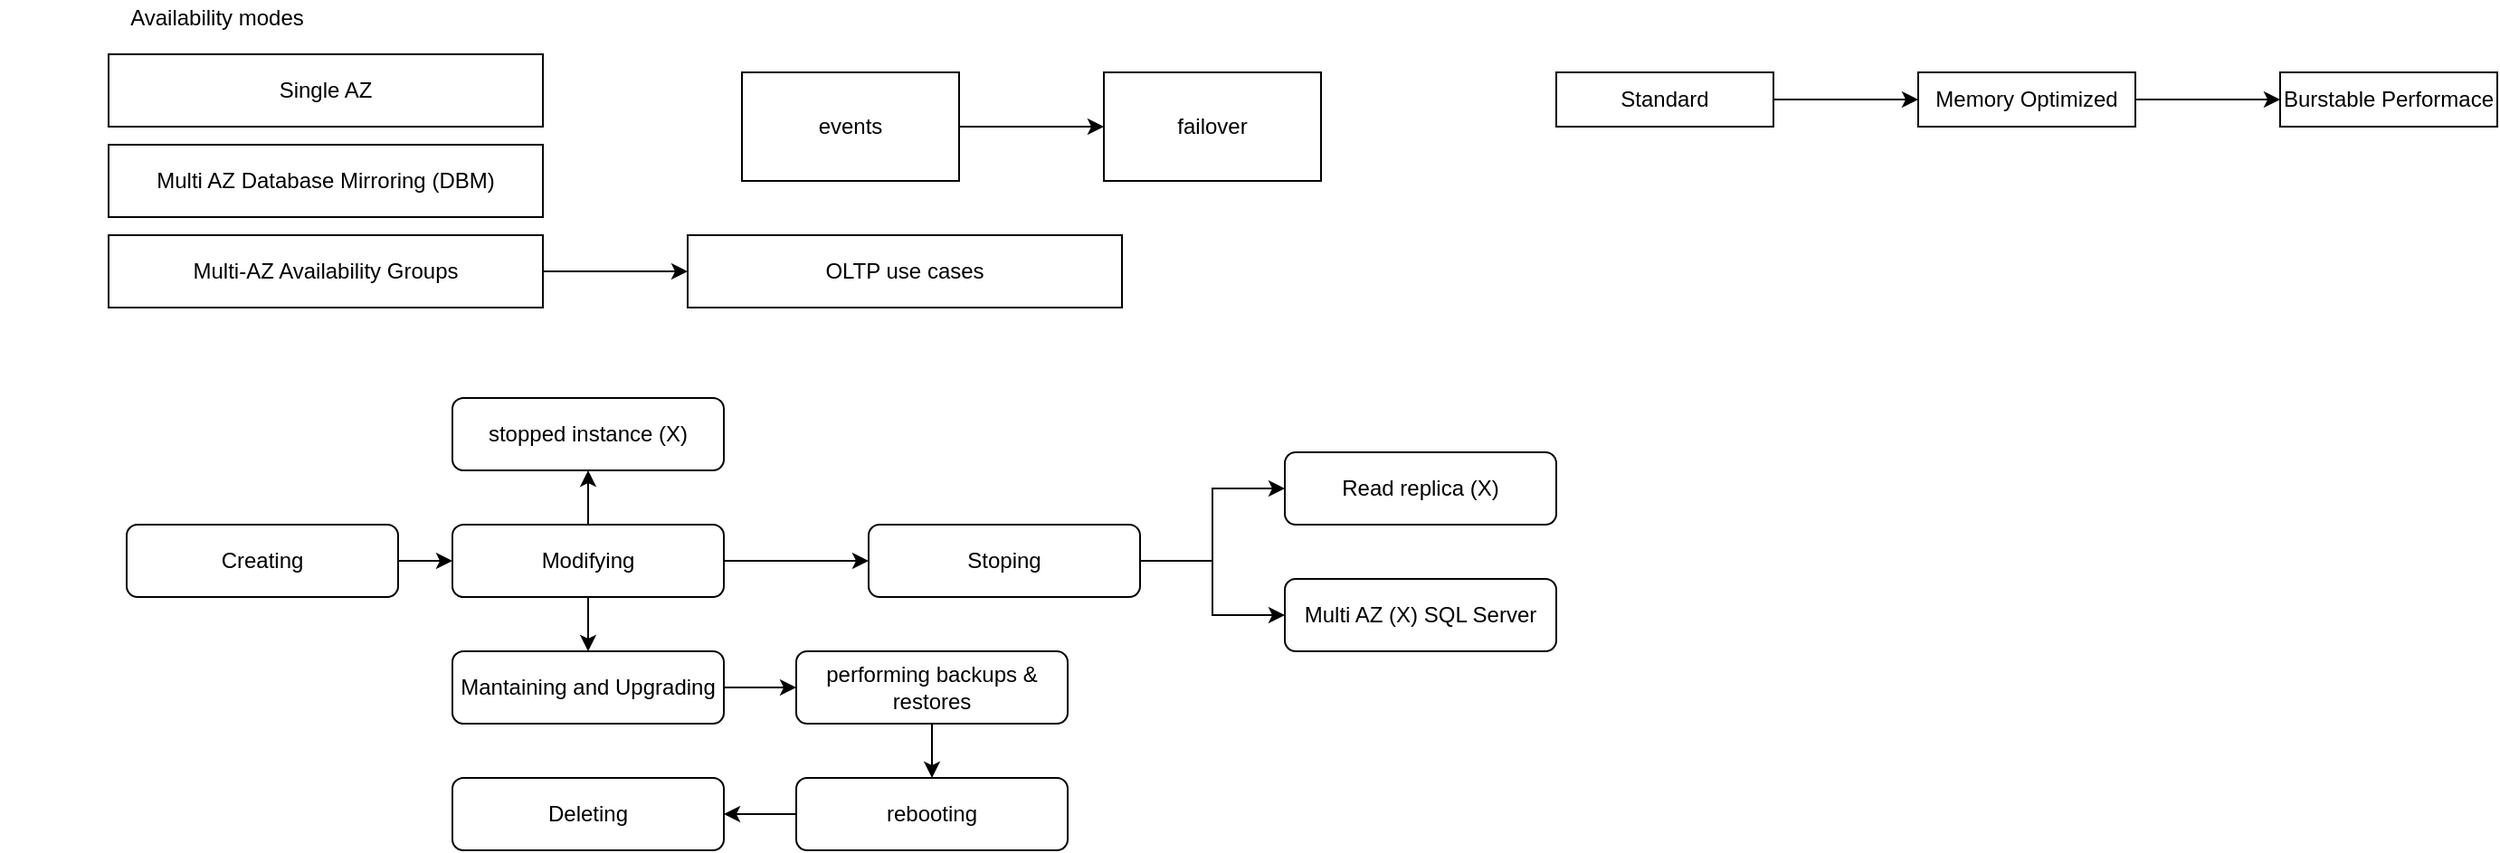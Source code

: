 <mxfile version="13.3.1" type="device"><diagram id="tKaZdCuyK-N6PWrlgJS-" name="concepts"><mxGraphModel dx="1108" dy="510" grid="1" gridSize="10" guides="1" tooltips="1" connect="1" arrows="1" fold="1" page="1" pageScale="1" pageWidth="1654" pageHeight="1169" math="0" shadow="0"><root><mxCell id="0"/><mxCell id="1" parent="0"/><mxCell id="BmMweMehn0iGgclf-4c--1" value="Availability modes" style="text;html=1;strokeColor=none;fillColor=none;align=center;verticalAlign=middle;whiteSpace=wrap;rounded=0;" vertex="1" parent="1"><mxGeometry x="100" y="50" width="240" height="20" as="geometry"/></mxCell><mxCell id="BmMweMehn0iGgclf-4c--2" value="Single AZ" style="rounded=0;whiteSpace=wrap;html=1;" vertex="1" parent="1"><mxGeometry x="160" y="80" width="240" height="40" as="geometry"/></mxCell><mxCell id="BmMweMehn0iGgclf-4c--3" value="Multi AZ Database Mirroring (DBM)" style="rounded=0;whiteSpace=wrap;html=1;" vertex="1" parent="1"><mxGeometry x="160" y="130" width="240" height="40" as="geometry"/></mxCell><mxCell id="BmMweMehn0iGgclf-4c--15" value="" style="edgeStyle=orthogonalEdgeStyle;rounded=0;orthogonalLoop=1;jettySize=auto;html=1;" edge="1" parent="1" source="BmMweMehn0iGgclf-4c--4" target="BmMweMehn0iGgclf-4c--14"><mxGeometry relative="1" as="geometry"/></mxCell><mxCell id="BmMweMehn0iGgclf-4c--4" value="Multi-AZ Availability Groups" style="rounded=0;whiteSpace=wrap;html=1;" vertex="1" parent="1"><mxGeometry x="160" y="180" width="240" height="40" as="geometry"/></mxCell><mxCell id="BmMweMehn0iGgclf-4c--14" value="OLTP use cases" style="rounded=0;whiteSpace=wrap;html=1;" vertex="1" parent="1"><mxGeometry x="480" y="180" width="240" height="40" as="geometry"/></mxCell><mxCell id="BmMweMehn0iGgclf-4c--8" value="" style="edgeStyle=orthogonalEdgeStyle;rounded=0;orthogonalLoop=1;jettySize=auto;html=1;" edge="1" parent="1" source="BmMweMehn0iGgclf-4c--6" target="BmMweMehn0iGgclf-4c--7"><mxGeometry relative="1" as="geometry"/></mxCell><mxCell id="BmMweMehn0iGgclf-4c--6" value="events" style="rounded=0;whiteSpace=wrap;html=1;" vertex="1" parent="1"><mxGeometry x="510" y="90" width="120" height="60" as="geometry"/></mxCell><mxCell id="BmMweMehn0iGgclf-4c--7" value="failover" style="rounded=0;whiteSpace=wrap;html=1;" vertex="1" parent="1"><mxGeometry x="710" y="90" width="120" height="60" as="geometry"/></mxCell><mxCell id="BmMweMehn0iGgclf-4c--11" value="" style="edgeStyle=orthogonalEdgeStyle;rounded=0;orthogonalLoop=1;jettySize=auto;html=1;" edge="1" parent="1" source="BmMweMehn0iGgclf-4c--9" target="BmMweMehn0iGgclf-4c--10"><mxGeometry relative="1" as="geometry"/></mxCell><mxCell id="BmMweMehn0iGgclf-4c--9" value="Standard" style="rounded=0;whiteSpace=wrap;html=1;" vertex="1" parent="1"><mxGeometry x="960" y="90" width="120" height="30" as="geometry"/></mxCell><mxCell id="BmMweMehn0iGgclf-4c--13" value="" style="edgeStyle=orthogonalEdgeStyle;rounded=0;orthogonalLoop=1;jettySize=auto;html=1;" edge="1" parent="1" source="BmMweMehn0iGgclf-4c--10" target="BmMweMehn0iGgclf-4c--12"><mxGeometry relative="1" as="geometry"/></mxCell><mxCell id="BmMweMehn0iGgclf-4c--10" value="Memory Optimized" style="rounded=0;whiteSpace=wrap;html=1;" vertex="1" parent="1"><mxGeometry x="1160" y="90" width="120" height="30" as="geometry"/></mxCell><mxCell id="BmMweMehn0iGgclf-4c--12" value="Burstable Performace" style="rounded=0;whiteSpace=wrap;html=1;" vertex="1" parent="1"><mxGeometry x="1360" y="90" width="120" height="30" as="geometry"/></mxCell><mxCell id="BmMweMehn0iGgclf-4c--18" value="" style="edgeStyle=orthogonalEdgeStyle;rounded=0;orthogonalLoop=1;jettySize=auto;html=1;" edge="1" parent="1" source="BmMweMehn0iGgclf-4c--16" target="BmMweMehn0iGgclf-4c--17"><mxGeometry relative="1" as="geometry"/></mxCell><mxCell id="BmMweMehn0iGgclf-4c--16" value="Creating" style="shape=ext;rounded=1;html=1;whiteSpace=wrap;" vertex="1" parent="1"><mxGeometry x="170" y="340" width="150" height="40" as="geometry"/></mxCell><mxCell id="BmMweMehn0iGgclf-4c--20" value="" style="edgeStyle=orthogonalEdgeStyle;rounded=0;orthogonalLoop=1;jettySize=auto;html=1;" edge="1" parent="1" source="BmMweMehn0iGgclf-4c--17" target="BmMweMehn0iGgclf-4c--19"><mxGeometry relative="1" as="geometry"/></mxCell><mxCell id="BmMweMehn0iGgclf-4c--28" value="" style="edgeStyle=orthogonalEdgeStyle;rounded=0;orthogonalLoop=1;jettySize=auto;html=1;" edge="1" parent="1" source="BmMweMehn0iGgclf-4c--17" target="BmMweMehn0iGgclf-4c--27"><mxGeometry relative="1" as="geometry"/></mxCell><mxCell id="BmMweMehn0iGgclf-4c--34" value="" style="edgeStyle=orthogonalEdgeStyle;rounded=0;orthogonalLoop=1;jettySize=auto;html=1;" edge="1" parent="1" source="BmMweMehn0iGgclf-4c--17" target="BmMweMehn0iGgclf-4c--33"><mxGeometry relative="1" as="geometry"/></mxCell><mxCell id="BmMweMehn0iGgclf-4c--17" value="Modifying" style="shape=ext;rounded=1;html=1;whiteSpace=wrap;" vertex="1" parent="1"><mxGeometry x="350" y="340" width="150" height="40" as="geometry"/></mxCell><mxCell id="BmMweMehn0iGgclf-4c--33" value="stopped instance (X)" style="shape=ext;rounded=1;html=1;whiteSpace=wrap;" vertex="1" parent="1"><mxGeometry x="350" y="270" width="150" height="40" as="geometry"/></mxCell><mxCell id="BmMweMehn0iGgclf-4c--30" value="" style="edgeStyle=orthogonalEdgeStyle;rounded=0;orthogonalLoop=1;jettySize=auto;html=1;" edge="1" parent="1" source="BmMweMehn0iGgclf-4c--27" target="BmMweMehn0iGgclf-4c--29"><mxGeometry relative="1" as="geometry"/></mxCell><mxCell id="BmMweMehn0iGgclf-4c--32" style="edgeStyle=orthogonalEdgeStyle;rounded=0;orthogonalLoop=1;jettySize=auto;html=1;" edge="1" parent="1" source="BmMweMehn0iGgclf-4c--27" target="BmMweMehn0iGgclf-4c--31"><mxGeometry relative="1" as="geometry"/></mxCell><mxCell id="BmMweMehn0iGgclf-4c--27" value="Stoping" style="shape=ext;rounded=1;html=1;whiteSpace=wrap;" vertex="1" parent="1"><mxGeometry x="580" y="340" width="150" height="40" as="geometry"/></mxCell><mxCell id="BmMweMehn0iGgclf-4c--29" value="Read replica (X)" style="shape=ext;rounded=1;html=1;whiteSpace=wrap;" vertex="1" parent="1"><mxGeometry x="810" y="300" width="150" height="40" as="geometry"/></mxCell><mxCell id="BmMweMehn0iGgclf-4c--22" value="" style="edgeStyle=orthogonalEdgeStyle;rounded=0;orthogonalLoop=1;jettySize=auto;html=1;" edge="1" parent="1" source="BmMweMehn0iGgclf-4c--19" target="BmMweMehn0iGgclf-4c--21"><mxGeometry relative="1" as="geometry"/></mxCell><mxCell id="BmMweMehn0iGgclf-4c--19" value="Mantaining and Upgrading" style="shape=ext;rounded=1;html=1;whiteSpace=wrap;" vertex="1" parent="1"><mxGeometry x="350" y="410" width="150" height="40" as="geometry"/></mxCell><mxCell id="BmMweMehn0iGgclf-4c--24" value="" style="edgeStyle=orthogonalEdgeStyle;rounded=0;orthogonalLoop=1;jettySize=auto;html=1;" edge="1" parent="1" source="BmMweMehn0iGgclf-4c--21" target="BmMweMehn0iGgclf-4c--23"><mxGeometry relative="1" as="geometry"/></mxCell><mxCell id="BmMweMehn0iGgclf-4c--21" value="performing backups &amp;amp; restores" style="shape=ext;rounded=1;html=1;whiteSpace=wrap;" vertex="1" parent="1"><mxGeometry x="540" y="410" width="150" height="40" as="geometry"/></mxCell><mxCell id="BmMweMehn0iGgclf-4c--26" value="" style="edgeStyle=orthogonalEdgeStyle;rounded=0;orthogonalLoop=1;jettySize=auto;html=1;" edge="1" parent="1" source="BmMweMehn0iGgclf-4c--23" target="BmMweMehn0iGgclf-4c--25"><mxGeometry relative="1" as="geometry"/></mxCell><mxCell id="BmMweMehn0iGgclf-4c--23" value="rebooting" style="shape=ext;rounded=1;html=1;whiteSpace=wrap;" vertex="1" parent="1"><mxGeometry x="540" y="480" width="150" height="40" as="geometry"/></mxCell><mxCell id="BmMweMehn0iGgclf-4c--25" value="Deleting" style="shape=ext;rounded=1;html=1;whiteSpace=wrap;" vertex="1" parent="1"><mxGeometry x="350" y="480" width="150" height="40" as="geometry"/></mxCell><mxCell id="BmMweMehn0iGgclf-4c--31" value="Multi AZ (X) SQL Server" style="shape=ext;rounded=1;html=1;whiteSpace=wrap;" vertex="1" parent="1"><mxGeometry x="810" y="370" width="150" height="40" as="geometry"/></mxCell></root></mxGraphModel></diagram></mxfile>